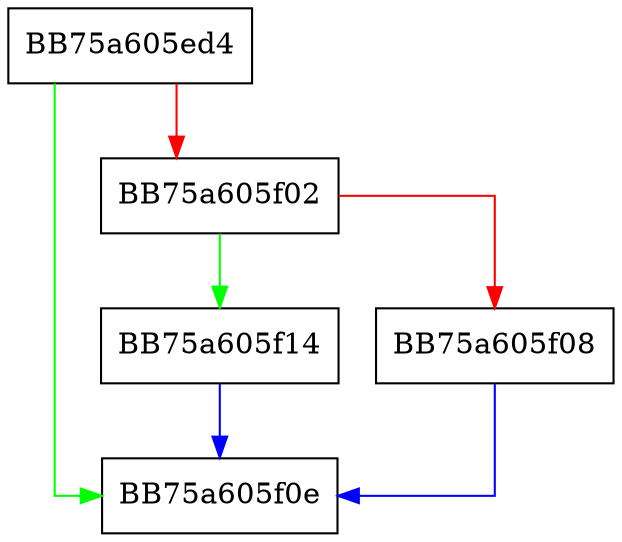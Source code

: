 digraph handleDeferredMoveto {
  node [shape="box"];
  graph [splines=ortho];
  BB75a605ed4 -> BB75a605f0e [color="green"];
  BB75a605ed4 -> BB75a605f02 [color="red"];
  BB75a605f02 -> BB75a605f14 [color="green"];
  BB75a605f02 -> BB75a605f08 [color="red"];
  BB75a605f08 -> BB75a605f0e [color="blue"];
  BB75a605f14 -> BB75a605f0e [color="blue"];
}